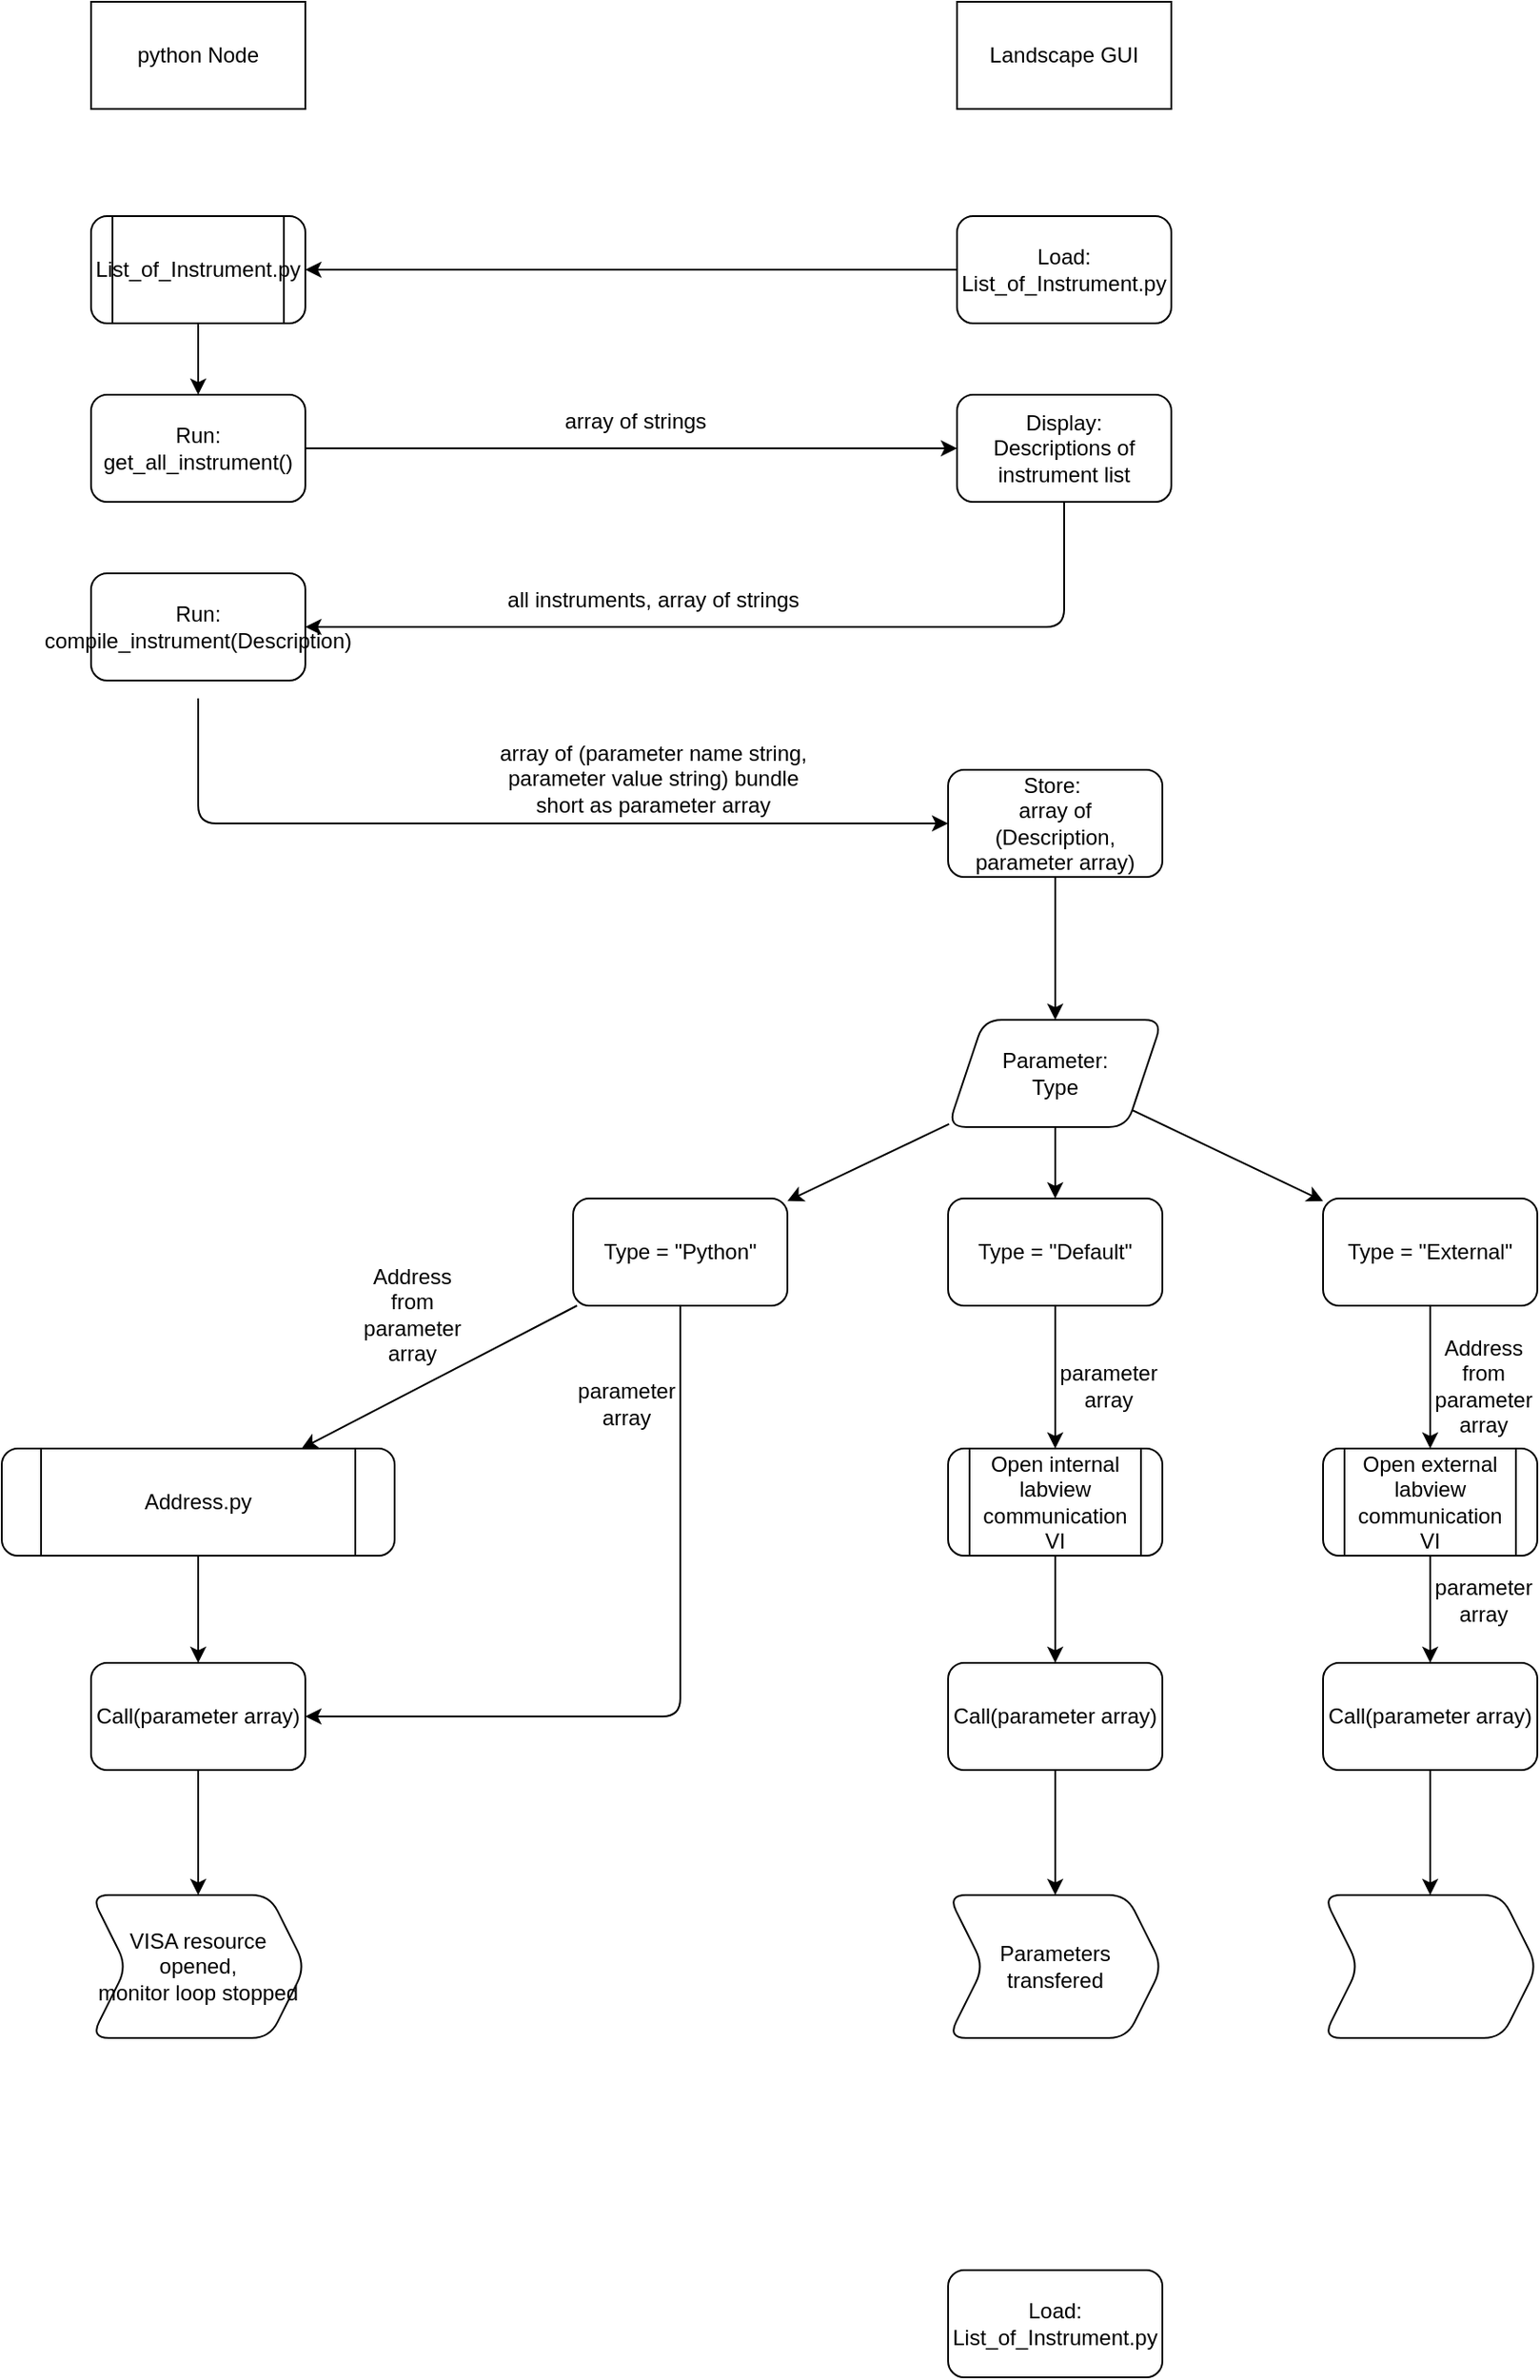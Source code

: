 <mxfile>
    <diagram id="gaD7xl-0uXqEQhmGNCxp" name="Page-1">
        <mxGraphModel dx="1434" dy="779" grid="1" gridSize="10" guides="1" tooltips="1" connect="1" arrows="1" fold="1" page="1" pageScale="1" pageWidth="850" pageHeight="1100" math="0" shadow="0">
            <root>
                <mxCell id="0"/>
                <mxCell id="1" parent="0"/>
                <mxCell id="19" value="" style="edgeStyle=none;html=1;startArrow=none;exitX=1;exitY=0.5;exitDx=0;exitDy=0;" edge="1" parent="1" source="46" target="18">
                    <mxGeometry relative="1" as="geometry">
                        <mxPoint x="220" y="260" as="sourcePoint"/>
                    </mxGeometry>
                </mxCell>
                <mxCell id="31" style="edgeStyle=none;html=1;exitX=0.5;exitY=1;exitDx=0;exitDy=0;entryX=0;entryY=0.5;entryDx=0;entryDy=0;" edge="1" parent="1" target="30">
                    <mxGeometry relative="1" as="geometry">
                        <mxPoint x="150" y="400" as="sourcePoint"/>
                        <mxPoint x="350" y="450" as="targetPoint"/>
                        <Array as="points">
                            <mxPoint x="150" y="470"/>
                        </Array>
                    </mxGeometry>
                </mxCell>
                <mxCell id="67" value="" style="edgeStyle=none;html=1;" edge="1" parent="1" source="14" target="66">
                    <mxGeometry relative="1" as="geometry"/>
                </mxCell>
                <mxCell id="14" value="Load:&lt;br&gt;List_of_Instrument.py" style="rounded=1;whiteSpace=wrap;html=1;" vertex="1" parent="1">
                    <mxGeometry x="575" y="130" width="120" height="60" as="geometry"/>
                </mxCell>
                <mxCell id="25" style="edgeStyle=none;html=1;exitX=0.5;exitY=1;exitDx=0;exitDy=0;" edge="1" parent="1" source="18" target="47">
                    <mxGeometry relative="1" as="geometry">
                        <mxPoint x="270" y="370" as="targetPoint"/>
                        <Array as="points">
                            <mxPoint x="635" y="360"/>
                        </Array>
                    </mxGeometry>
                </mxCell>
                <mxCell id="18" value="Display:&lt;br&gt;Descriptions of instrument list" style="whiteSpace=wrap;html=1;rounded=1;" vertex="1" parent="1">
                    <mxGeometry x="575" y="230" width="120" height="60" as="geometry"/>
                </mxCell>
                <mxCell id="20" value="python Node" style="rounded=0;whiteSpace=wrap;html=1;" vertex="1" parent="1">
                    <mxGeometry x="90" y="10" width="120" height="60" as="geometry"/>
                </mxCell>
                <mxCell id="21" value="Landscape GUI" style="rounded=0;whiteSpace=wrap;html=1;" vertex="1" parent="1">
                    <mxGeometry x="575" y="10" width="120" height="60" as="geometry"/>
                </mxCell>
                <mxCell id="26" value="array of strings" style="text;html=1;strokeColor=none;fillColor=none;align=center;verticalAlign=middle;whiteSpace=wrap;rounded=0;" vertex="1" parent="1">
                    <mxGeometry x="290" y="230" width="210" height="30" as="geometry"/>
                </mxCell>
                <mxCell id="27" value="array of (parameter name string, parameter value string) bundle&lt;br&gt;short as parameter array" style="text;html=1;strokeColor=none;fillColor=none;align=center;verticalAlign=middle;whiteSpace=wrap;rounded=0;" vertex="1" parent="1">
                    <mxGeometry x="300" y="430" width="210" height="30" as="geometry"/>
                </mxCell>
                <mxCell id="29" value="all instruments, array of strings" style="text;html=1;strokeColor=none;fillColor=none;align=center;verticalAlign=middle;whiteSpace=wrap;rounded=0;" vertex="1" parent="1">
                    <mxGeometry x="305" y="330" width="200" height="30" as="geometry"/>
                </mxCell>
                <mxCell id="37" value="" style="edgeStyle=none;html=1;" edge="1" parent="1" source="30" target="36">
                    <mxGeometry relative="1" as="geometry"/>
                </mxCell>
                <mxCell id="30" value="Store:&amp;nbsp;&lt;br&gt;array of&lt;br&gt;(Description, parameter array)" style="whiteSpace=wrap;html=1;rounded=1;" vertex="1" parent="1">
                    <mxGeometry x="570" y="440" width="120" height="60" as="geometry"/>
                </mxCell>
                <mxCell id="40" value="" style="edgeStyle=none;html=1;" edge="1" parent="1" source="36" target="39">
                    <mxGeometry relative="1" as="geometry"/>
                </mxCell>
                <mxCell id="42" value="" style="edgeStyle=none;html=1;" edge="1" parent="1" source="36" target="41">
                    <mxGeometry relative="1" as="geometry"/>
                </mxCell>
                <mxCell id="45" value="" style="edgeStyle=none;html=1;" edge="1" parent="1" source="36" target="44">
                    <mxGeometry relative="1" as="geometry"/>
                </mxCell>
                <mxCell id="36" value="Parameter:&lt;br&gt;Type" style="shape=parallelogram;perimeter=parallelogramPerimeter;whiteSpace=wrap;html=1;fixedSize=1;rounded=1;" vertex="1" parent="1">
                    <mxGeometry x="570" y="580" width="120" height="60" as="geometry"/>
                </mxCell>
                <mxCell id="61" value="" style="edgeStyle=none;html=1;" edge="1" parent="1" source="39" target="60">
                    <mxGeometry relative="1" as="geometry"/>
                </mxCell>
                <mxCell id="69" style="edgeStyle=none;html=1;exitX=0.5;exitY=1;exitDx=0;exitDy=0;entryX=1;entryY=0.5;entryDx=0;entryDy=0;" edge="1" parent="1" source="39" target="64">
                    <mxGeometry relative="1" as="geometry">
                        <Array as="points">
                            <mxPoint x="420" y="970"/>
                        </Array>
                    </mxGeometry>
                </mxCell>
                <mxCell id="39" value="Type = &quot;Python&quot;" style="whiteSpace=wrap;html=1;rounded=1;" vertex="1" parent="1">
                    <mxGeometry x="360" y="680" width="120" height="60" as="geometry"/>
                </mxCell>
                <mxCell id="75" value="" style="edgeStyle=none;html=1;" edge="1" parent="1" source="41" target="74">
                    <mxGeometry relative="1" as="geometry"/>
                </mxCell>
                <mxCell id="41" value="Type = &quot;Default&quot;" style="rounded=1;whiteSpace=wrap;html=1;" vertex="1" parent="1">
                    <mxGeometry x="570" y="680" width="120" height="60" as="geometry"/>
                </mxCell>
                <mxCell id="86" style="edgeStyle=none;html=1;exitX=0.5;exitY=1;exitDx=0;exitDy=0;entryX=0.5;entryY=0;entryDx=0;entryDy=0;" edge="1" parent="1" source="44" target="76">
                    <mxGeometry relative="1" as="geometry"/>
                </mxCell>
                <mxCell id="44" value="Type = &quot;External&quot;" style="whiteSpace=wrap;html=1;rounded=1;" vertex="1" parent="1">
                    <mxGeometry x="780" y="680" width="120" height="60" as="geometry"/>
                </mxCell>
                <mxCell id="46" value="Run:&lt;br&gt;get_all_instrument()" style="rounded=1;whiteSpace=wrap;html=1;" vertex="1" parent="1">
                    <mxGeometry x="90" y="230" width="120" height="60" as="geometry"/>
                </mxCell>
                <mxCell id="47" value="Run:&lt;br&gt;compile_instrument(Description)" style="rounded=1;whiteSpace=wrap;html=1;" vertex="1" parent="1">
                    <mxGeometry x="90" y="330" width="120" height="60" as="geometry"/>
                </mxCell>
                <mxCell id="56" value="parameter array" style="text;html=1;strokeColor=none;fillColor=none;align=center;verticalAlign=middle;whiteSpace=wrap;rounded=0;" vertex="1" parent="1">
                    <mxGeometry x="630" y="770" width="60" height="30" as="geometry"/>
                </mxCell>
                <mxCell id="65" value="" style="edgeStyle=none;html=1;" edge="1" parent="1" source="60" target="64">
                    <mxGeometry relative="1" as="geometry"/>
                </mxCell>
                <mxCell id="60" value="Address.py" style="shape=process;whiteSpace=wrap;html=1;backgroundOutline=1;rounded=1;" vertex="1" parent="1">
                    <mxGeometry x="40" y="820" width="220" height="60" as="geometry"/>
                </mxCell>
                <mxCell id="63" value="Address from parameter array" style="text;html=1;strokeColor=none;fillColor=none;align=center;verticalAlign=middle;whiteSpace=wrap;rounded=0;" vertex="1" parent="1">
                    <mxGeometry x="240" y="730" width="60" height="30" as="geometry"/>
                </mxCell>
                <mxCell id="72" value="" style="edgeStyle=none;html=1;" edge="1" parent="1" source="64" target="71">
                    <mxGeometry relative="1" as="geometry"/>
                </mxCell>
                <mxCell id="64" value="Call(parameter array)" style="whiteSpace=wrap;html=1;rounded=1;" vertex="1" parent="1">
                    <mxGeometry x="90" y="940" width="120" height="60" as="geometry"/>
                </mxCell>
                <mxCell id="68" style="edgeStyle=none;html=1;exitX=0.5;exitY=1;exitDx=0;exitDy=0;entryX=0.5;entryY=0;entryDx=0;entryDy=0;" edge="1" parent="1" source="66" target="46">
                    <mxGeometry relative="1" as="geometry"/>
                </mxCell>
                <mxCell id="66" value="List_of_Instrument.py" style="shape=process;whiteSpace=wrap;html=1;backgroundOutline=1;rounded=1;" vertex="1" parent="1">
                    <mxGeometry x="90" y="130" width="120" height="60" as="geometry"/>
                </mxCell>
                <mxCell id="70" value="parameter array" style="text;html=1;strokeColor=none;fillColor=none;align=center;verticalAlign=middle;whiteSpace=wrap;rounded=0;" vertex="1" parent="1">
                    <mxGeometry x="360" y="780" width="60" height="30" as="geometry"/>
                </mxCell>
                <mxCell id="71" value="VISA resource opened,&lt;br&gt;monitor loop stopped" style="shape=step;perimeter=stepPerimeter;whiteSpace=wrap;html=1;fixedSize=1;rounded=1;" vertex="1" parent="1">
                    <mxGeometry x="90" y="1070" width="120" height="80" as="geometry"/>
                </mxCell>
                <mxCell id="80" style="edgeStyle=none;html=1;exitX=0.5;exitY=1;exitDx=0;exitDy=0;entryX=0.5;entryY=0;entryDx=0;entryDy=0;" edge="1" parent="1" source="74" target="78">
                    <mxGeometry relative="1" as="geometry"/>
                </mxCell>
                <mxCell id="74" value="Open internal labview communication VI" style="shape=process;whiteSpace=wrap;html=1;backgroundOutline=1;rounded=1;" vertex="1" parent="1">
                    <mxGeometry x="570" y="820" width="120" height="60" as="geometry"/>
                </mxCell>
                <mxCell id="81" style="edgeStyle=none;html=1;exitX=0.5;exitY=1;exitDx=0;exitDy=0;entryX=0.5;entryY=0;entryDx=0;entryDy=0;" edge="1" parent="1" source="76" target="79">
                    <mxGeometry relative="1" as="geometry"/>
                </mxCell>
                <mxCell id="76" value="Open external labview communication VI" style="shape=process;whiteSpace=wrap;html=1;backgroundOutline=1;rounded=1;" vertex="1" parent="1">
                    <mxGeometry x="780" y="820" width="120" height="60" as="geometry"/>
                </mxCell>
                <mxCell id="77" value="parameter array" style="text;html=1;strokeColor=none;fillColor=none;align=center;verticalAlign=middle;whiteSpace=wrap;rounded=0;" vertex="1" parent="1">
                    <mxGeometry x="840" y="890" width="60" height="30" as="geometry"/>
                </mxCell>
                <mxCell id="83" value="" style="edgeStyle=none;html=1;" edge="1" parent="1" source="78" target="82">
                    <mxGeometry relative="1" as="geometry"/>
                </mxCell>
                <mxCell id="78" value="Call(parameter array)" style="whiteSpace=wrap;html=1;rounded=1;" vertex="1" parent="1">
                    <mxGeometry x="570" y="940" width="120" height="60" as="geometry"/>
                </mxCell>
                <mxCell id="85" value="" style="edgeStyle=none;html=1;" edge="1" parent="1" source="79" target="84">
                    <mxGeometry relative="1" as="geometry"/>
                </mxCell>
                <mxCell id="79" value="Call(parameter array)" style="whiteSpace=wrap;html=1;rounded=1;" vertex="1" parent="1">
                    <mxGeometry x="780" y="940" width="120" height="60" as="geometry"/>
                </mxCell>
                <mxCell id="82" value="Parameters transfered" style="shape=step;perimeter=stepPerimeter;whiteSpace=wrap;html=1;fixedSize=1;rounded=1;" vertex="1" parent="1">
                    <mxGeometry x="570" y="1070" width="120" height="80" as="geometry"/>
                </mxCell>
                <mxCell id="84" value="" style="shape=step;perimeter=stepPerimeter;whiteSpace=wrap;html=1;fixedSize=1;rounded=1;" vertex="1" parent="1">
                    <mxGeometry x="780" y="1070" width="120" height="80" as="geometry"/>
                </mxCell>
                <mxCell id="87" value="Address from parameter array" style="text;html=1;strokeColor=none;fillColor=none;align=center;verticalAlign=middle;whiteSpace=wrap;rounded=0;" vertex="1" parent="1">
                    <mxGeometry x="840" y="770" width="60" height="30" as="geometry"/>
                </mxCell>
                <mxCell id="88" value="Load:&lt;br&gt;List_of_Instrument.py" style="rounded=1;whiteSpace=wrap;html=1;" vertex="1" parent="1">
                    <mxGeometry x="570" y="1280" width="120" height="60" as="geometry"/>
                </mxCell>
            </root>
        </mxGraphModel>
    </diagram>
</mxfile>